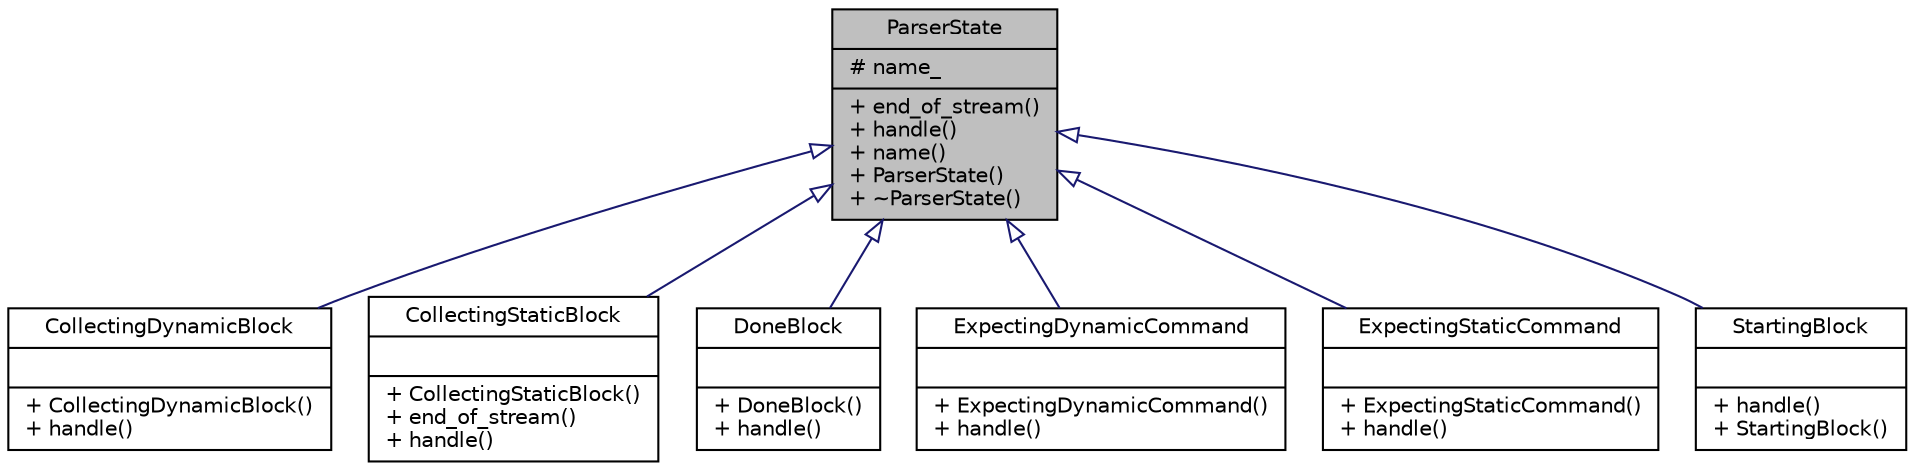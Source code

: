 digraph "ParserState"
{
 // INTERACTIVE_SVG=YES
  edge [fontname="Helvetica",fontsize="10",labelfontname="Helvetica",labelfontsize="10"];
  node [fontname="Helvetica",fontsize="10",shape=record];
  Node1 [label="{ParserState\n|# name_\l|+ end_of_stream()\l+ handle()\l+ name()\l+ ParserState()\l+ ~ParserState()\l}",height=0.2,width=0.4,color="black", fillcolor="grey75", style="filled" fontcolor="black"];
  Node1 -> Node2 [dir="back",color="midnightblue",fontsize="10",style="solid",arrowtail="onormal",fontname="Helvetica"];
  Node2 [label="{CollectingDynamicBlock\n||+ CollectingDynamicBlock()\l+ handle()\l}",height=0.2,width=0.4,color="black", fillcolor="white", style="filled",URL="$class_collecting_dynamic_block.html"];
  Node1 -> Node3 [dir="back",color="midnightblue",fontsize="10",style="solid",arrowtail="onormal",fontname="Helvetica"];
  Node3 [label="{CollectingStaticBlock\n||+ CollectingStaticBlock()\l+ end_of_stream()\l+ handle()\l}",height=0.2,width=0.4,color="black", fillcolor="white", style="filled",URL="$class_collecting_static_block.html"];
  Node1 -> Node4 [dir="back",color="midnightblue",fontsize="10",style="solid",arrowtail="onormal",fontname="Helvetica"];
  Node4 [label="{DoneBlock\n||+ DoneBlock()\l+ handle()\l}",height=0.2,width=0.4,color="black", fillcolor="white", style="filled",URL="$class_done_block.html"];
  Node1 -> Node5 [dir="back",color="midnightblue",fontsize="10",style="solid",arrowtail="onormal",fontname="Helvetica"];
  Node5 [label="{ExpectingDynamicCommand\n||+ ExpectingDynamicCommand()\l+ handle()\l}",height=0.2,width=0.4,color="black", fillcolor="white", style="filled",URL="$class_expecting_dynamic_command.html"];
  Node1 -> Node6 [dir="back",color="midnightblue",fontsize="10",style="solid",arrowtail="onormal",fontname="Helvetica"];
  Node6 [label="{ExpectingStaticCommand\n||+ ExpectingStaticCommand()\l+ handle()\l}",height=0.2,width=0.4,color="black", fillcolor="white", style="filled",URL="$class_expecting_static_command.html"];
  Node1 -> Node7 [dir="back",color="midnightblue",fontsize="10",style="solid",arrowtail="onormal",fontname="Helvetica"];
  Node7 [label="{StartingBlock\n||+ handle()\l+ StartingBlock()\l}",height=0.2,width=0.4,color="black", fillcolor="white", style="filled",URL="$class_starting_block.html"];
}

